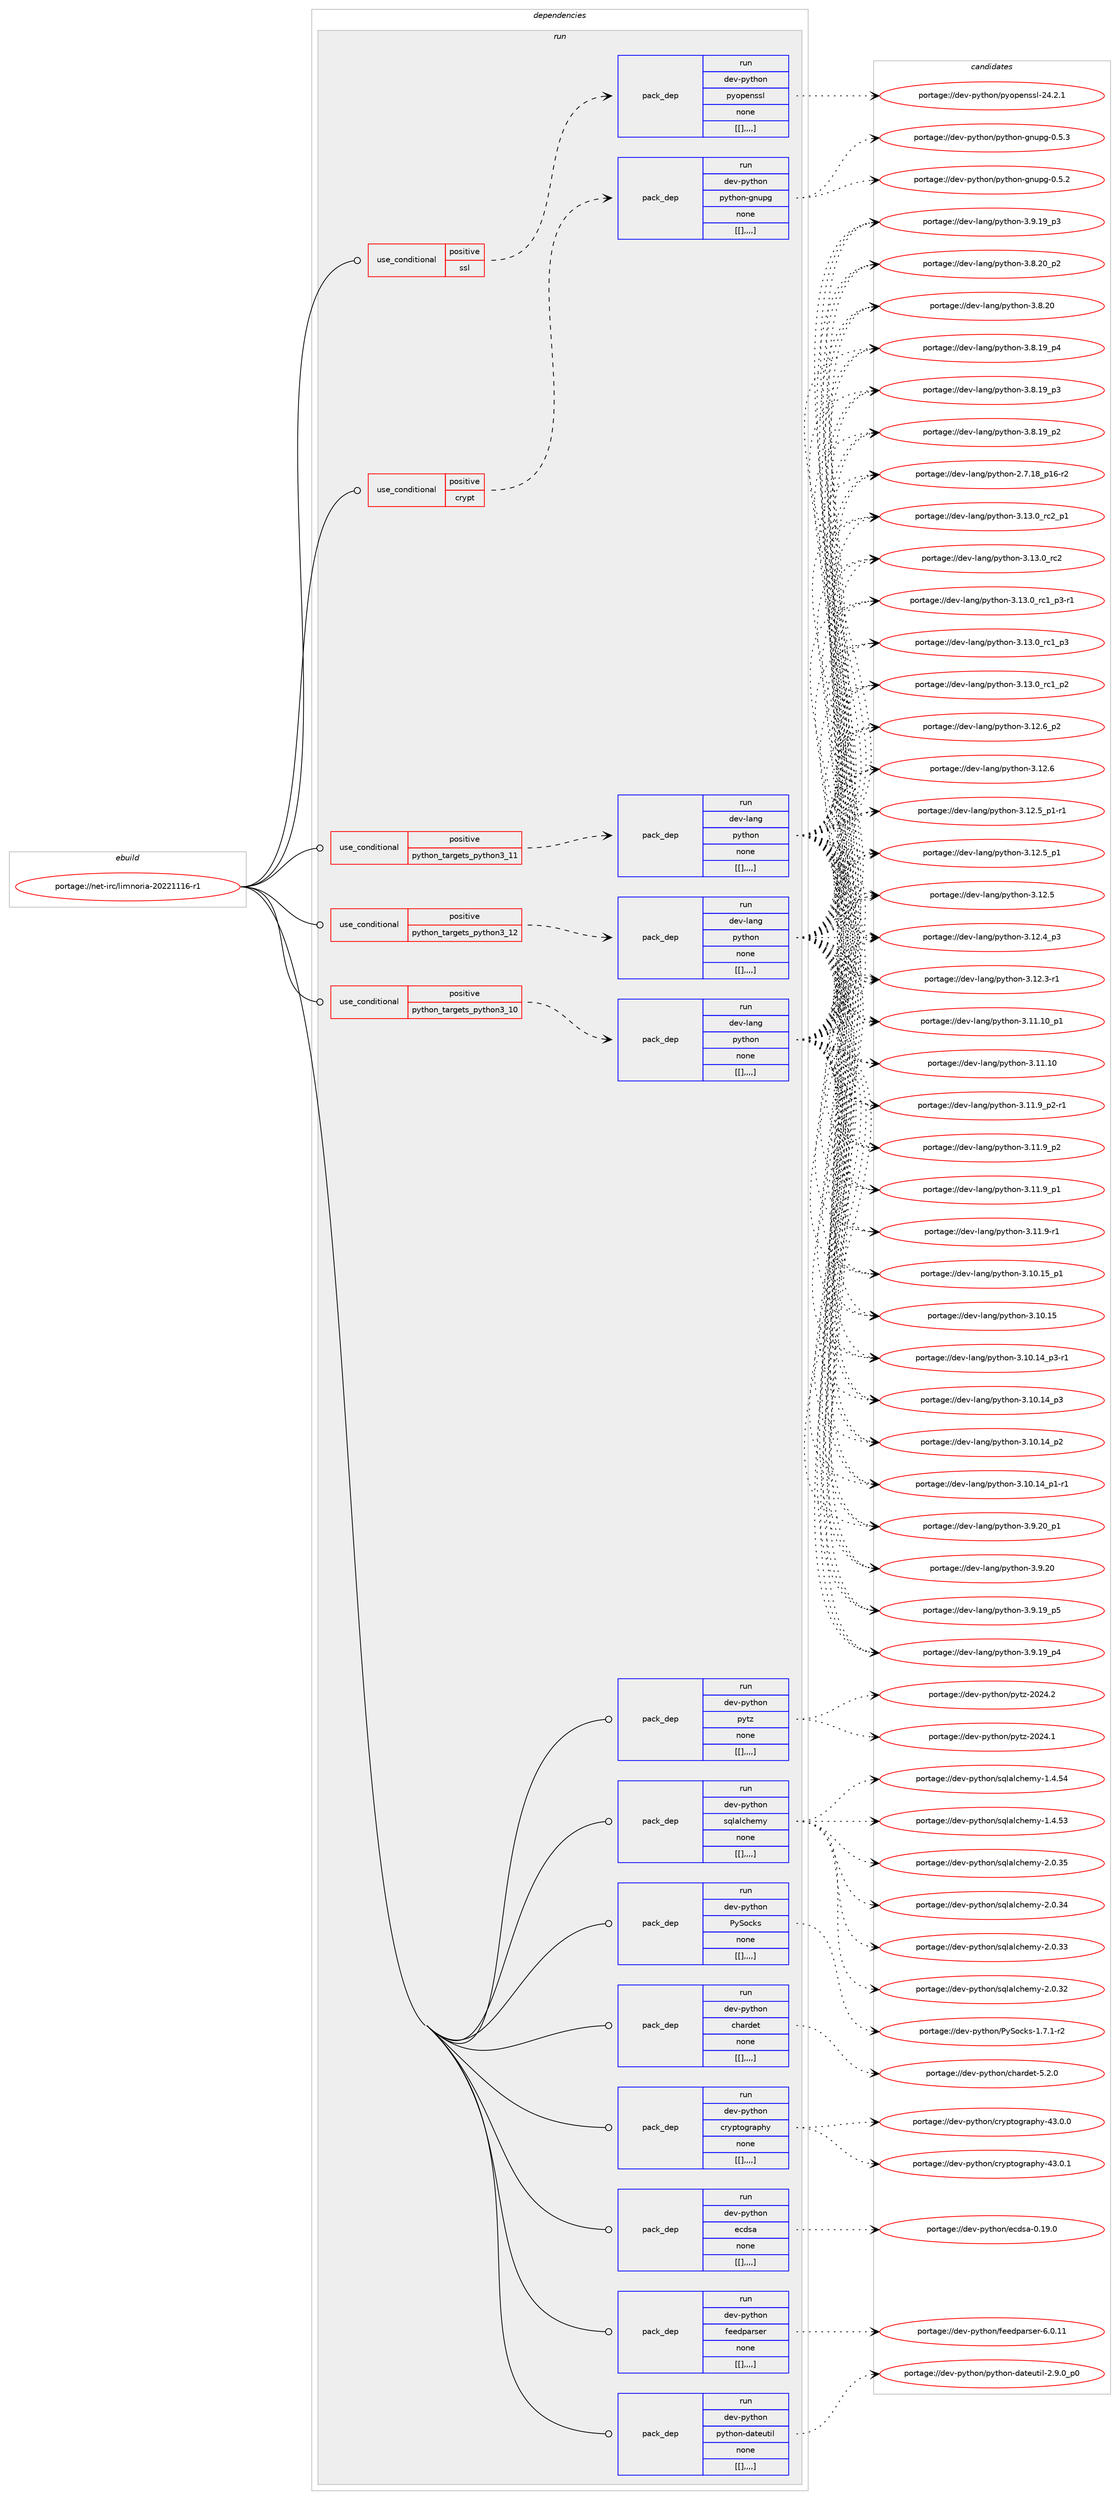 digraph prolog {

# *************
# Graph options
# *************

newrank=true;
concentrate=true;
compound=true;
graph [rankdir=LR,fontname=Helvetica,fontsize=10,ranksep=1.5];#, ranksep=2.5, nodesep=0.2];
edge  [arrowhead=vee];
node  [fontname=Helvetica,fontsize=10];

# **********
# The ebuild
# **********

subgraph cluster_leftcol {
color=gray;
label=<<i>ebuild</i>>;
id [label="portage://net-irc/limnoria-20221116-r1", color=red, width=4, href="../net-irc/limnoria-20221116-r1.svg"];
}

# ****************
# The dependencies
# ****************

subgraph cluster_midcol {
color=gray;
label=<<i>dependencies</i>>;
subgraph cluster_compile {
fillcolor="#eeeeee";
style=filled;
label=<<i>compile</i>>;
}
subgraph cluster_compileandrun {
fillcolor="#eeeeee";
style=filled;
label=<<i>compile and run</i>>;
}
subgraph cluster_run {
fillcolor="#eeeeee";
style=filled;
label=<<i>run</i>>;
subgraph cond96825 {
dependency367855 [label=<<TABLE BORDER="0" CELLBORDER="1" CELLSPACING="0" CELLPADDING="4"><TR><TD ROWSPAN="3" CELLPADDING="10">use_conditional</TD></TR><TR><TD>positive</TD></TR><TR><TD>crypt</TD></TR></TABLE>>, shape=none, color=red];
subgraph pack268358 {
dependency367856 [label=<<TABLE BORDER="0" CELLBORDER="1" CELLSPACING="0" CELLPADDING="4" WIDTH="220"><TR><TD ROWSPAN="6" CELLPADDING="30">pack_dep</TD></TR><TR><TD WIDTH="110">run</TD></TR><TR><TD>dev-python</TD></TR><TR><TD>python-gnupg</TD></TR><TR><TD>none</TD></TR><TR><TD>[[],,,,]</TD></TR></TABLE>>, shape=none, color=blue];
}
dependency367855:e -> dependency367856:w [weight=20,style="dashed",arrowhead="vee"];
}
id:e -> dependency367855:w [weight=20,style="solid",arrowhead="odot"];
subgraph cond96826 {
dependency367857 [label=<<TABLE BORDER="0" CELLBORDER="1" CELLSPACING="0" CELLPADDING="4"><TR><TD ROWSPAN="3" CELLPADDING="10">use_conditional</TD></TR><TR><TD>positive</TD></TR><TR><TD>python_targets_python3_10</TD></TR></TABLE>>, shape=none, color=red];
subgraph pack268359 {
dependency367858 [label=<<TABLE BORDER="0" CELLBORDER="1" CELLSPACING="0" CELLPADDING="4" WIDTH="220"><TR><TD ROWSPAN="6" CELLPADDING="30">pack_dep</TD></TR><TR><TD WIDTH="110">run</TD></TR><TR><TD>dev-lang</TD></TR><TR><TD>python</TD></TR><TR><TD>none</TD></TR><TR><TD>[[],,,,]</TD></TR></TABLE>>, shape=none, color=blue];
}
dependency367857:e -> dependency367858:w [weight=20,style="dashed",arrowhead="vee"];
}
id:e -> dependency367857:w [weight=20,style="solid",arrowhead="odot"];
subgraph cond96827 {
dependency367859 [label=<<TABLE BORDER="0" CELLBORDER="1" CELLSPACING="0" CELLPADDING="4"><TR><TD ROWSPAN="3" CELLPADDING="10">use_conditional</TD></TR><TR><TD>positive</TD></TR><TR><TD>python_targets_python3_11</TD></TR></TABLE>>, shape=none, color=red];
subgraph pack268360 {
dependency367860 [label=<<TABLE BORDER="0" CELLBORDER="1" CELLSPACING="0" CELLPADDING="4" WIDTH="220"><TR><TD ROWSPAN="6" CELLPADDING="30">pack_dep</TD></TR><TR><TD WIDTH="110">run</TD></TR><TR><TD>dev-lang</TD></TR><TR><TD>python</TD></TR><TR><TD>none</TD></TR><TR><TD>[[],,,,]</TD></TR></TABLE>>, shape=none, color=blue];
}
dependency367859:e -> dependency367860:w [weight=20,style="dashed",arrowhead="vee"];
}
id:e -> dependency367859:w [weight=20,style="solid",arrowhead="odot"];
subgraph cond96828 {
dependency367861 [label=<<TABLE BORDER="0" CELLBORDER="1" CELLSPACING="0" CELLPADDING="4"><TR><TD ROWSPAN="3" CELLPADDING="10">use_conditional</TD></TR><TR><TD>positive</TD></TR><TR><TD>python_targets_python3_12</TD></TR></TABLE>>, shape=none, color=red];
subgraph pack268361 {
dependency367862 [label=<<TABLE BORDER="0" CELLBORDER="1" CELLSPACING="0" CELLPADDING="4" WIDTH="220"><TR><TD ROWSPAN="6" CELLPADDING="30">pack_dep</TD></TR><TR><TD WIDTH="110">run</TD></TR><TR><TD>dev-lang</TD></TR><TR><TD>python</TD></TR><TR><TD>none</TD></TR><TR><TD>[[],,,,]</TD></TR></TABLE>>, shape=none, color=blue];
}
dependency367861:e -> dependency367862:w [weight=20,style="dashed",arrowhead="vee"];
}
id:e -> dependency367861:w [weight=20,style="solid",arrowhead="odot"];
subgraph cond96829 {
dependency367863 [label=<<TABLE BORDER="0" CELLBORDER="1" CELLSPACING="0" CELLPADDING="4"><TR><TD ROWSPAN="3" CELLPADDING="10">use_conditional</TD></TR><TR><TD>positive</TD></TR><TR><TD>ssl</TD></TR></TABLE>>, shape=none, color=red];
subgraph pack268362 {
dependency367864 [label=<<TABLE BORDER="0" CELLBORDER="1" CELLSPACING="0" CELLPADDING="4" WIDTH="220"><TR><TD ROWSPAN="6" CELLPADDING="30">pack_dep</TD></TR><TR><TD WIDTH="110">run</TD></TR><TR><TD>dev-python</TD></TR><TR><TD>pyopenssl</TD></TR><TR><TD>none</TD></TR><TR><TD>[[],,,,]</TD></TR></TABLE>>, shape=none, color=blue];
}
dependency367863:e -> dependency367864:w [weight=20,style="dashed",arrowhead="vee"];
}
id:e -> dependency367863:w [weight=20,style="solid",arrowhead="odot"];
subgraph pack268363 {
dependency367865 [label=<<TABLE BORDER="0" CELLBORDER="1" CELLSPACING="0" CELLPADDING="4" WIDTH="220"><TR><TD ROWSPAN="6" CELLPADDING="30">pack_dep</TD></TR><TR><TD WIDTH="110">run</TD></TR><TR><TD>dev-python</TD></TR><TR><TD>PySocks</TD></TR><TR><TD>none</TD></TR><TR><TD>[[],,,,]</TD></TR></TABLE>>, shape=none, color=blue];
}
id:e -> dependency367865:w [weight=20,style="solid",arrowhead="odot"];
subgraph pack268364 {
dependency367866 [label=<<TABLE BORDER="0" CELLBORDER="1" CELLSPACING="0" CELLPADDING="4" WIDTH="220"><TR><TD ROWSPAN="6" CELLPADDING="30">pack_dep</TD></TR><TR><TD WIDTH="110">run</TD></TR><TR><TD>dev-python</TD></TR><TR><TD>chardet</TD></TR><TR><TD>none</TD></TR><TR><TD>[[],,,,]</TD></TR></TABLE>>, shape=none, color=blue];
}
id:e -> dependency367866:w [weight=20,style="solid",arrowhead="odot"];
subgraph pack268365 {
dependency367867 [label=<<TABLE BORDER="0" CELLBORDER="1" CELLSPACING="0" CELLPADDING="4" WIDTH="220"><TR><TD ROWSPAN="6" CELLPADDING="30">pack_dep</TD></TR><TR><TD WIDTH="110">run</TD></TR><TR><TD>dev-python</TD></TR><TR><TD>cryptography</TD></TR><TR><TD>none</TD></TR><TR><TD>[[],,,,]</TD></TR></TABLE>>, shape=none, color=blue];
}
id:e -> dependency367867:w [weight=20,style="solid",arrowhead="odot"];
subgraph pack268366 {
dependency367868 [label=<<TABLE BORDER="0" CELLBORDER="1" CELLSPACING="0" CELLPADDING="4" WIDTH="220"><TR><TD ROWSPAN="6" CELLPADDING="30">pack_dep</TD></TR><TR><TD WIDTH="110">run</TD></TR><TR><TD>dev-python</TD></TR><TR><TD>ecdsa</TD></TR><TR><TD>none</TD></TR><TR><TD>[[],,,,]</TD></TR></TABLE>>, shape=none, color=blue];
}
id:e -> dependency367868:w [weight=20,style="solid",arrowhead="odot"];
subgraph pack268367 {
dependency367869 [label=<<TABLE BORDER="0" CELLBORDER="1" CELLSPACING="0" CELLPADDING="4" WIDTH="220"><TR><TD ROWSPAN="6" CELLPADDING="30">pack_dep</TD></TR><TR><TD WIDTH="110">run</TD></TR><TR><TD>dev-python</TD></TR><TR><TD>feedparser</TD></TR><TR><TD>none</TD></TR><TR><TD>[[],,,,]</TD></TR></TABLE>>, shape=none, color=blue];
}
id:e -> dependency367869:w [weight=20,style="solid",arrowhead="odot"];
subgraph pack268368 {
dependency367870 [label=<<TABLE BORDER="0" CELLBORDER="1" CELLSPACING="0" CELLPADDING="4" WIDTH="220"><TR><TD ROWSPAN="6" CELLPADDING="30">pack_dep</TD></TR><TR><TD WIDTH="110">run</TD></TR><TR><TD>dev-python</TD></TR><TR><TD>python-dateutil</TD></TR><TR><TD>none</TD></TR><TR><TD>[[],,,,]</TD></TR></TABLE>>, shape=none, color=blue];
}
id:e -> dependency367870:w [weight=20,style="solid",arrowhead="odot"];
subgraph pack268369 {
dependency367871 [label=<<TABLE BORDER="0" CELLBORDER="1" CELLSPACING="0" CELLPADDING="4" WIDTH="220"><TR><TD ROWSPAN="6" CELLPADDING="30">pack_dep</TD></TR><TR><TD WIDTH="110">run</TD></TR><TR><TD>dev-python</TD></TR><TR><TD>pytz</TD></TR><TR><TD>none</TD></TR><TR><TD>[[],,,,]</TD></TR></TABLE>>, shape=none, color=blue];
}
id:e -> dependency367871:w [weight=20,style="solid",arrowhead="odot"];
subgraph pack268370 {
dependency367872 [label=<<TABLE BORDER="0" CELLBORDER="1" CELLSPACING="0" CELLPADDING="4" WIDTH="220"><TR><TD ROWSPAN="6" CELLPADDING="30">pack_dep</TD></TR><TR><TD WIDTH="110">run</TD></TR><TR><TD>dev-python</TD></TR><TR><TD>sqlalchemy</TD></TR><TR><TD>none</TD></TR><TR><TD>[[],,,,]</TD></TR></TABLE>>, shape=none, color=blue];
}
id:e -> dependency367872:w [weight=20,style="solid",arrowhead="odot"];
}
}

# **************
# The candidates
# **************

subgraph cluster_choices {
rank=same;
color=gray;
label=<<i>candidates</i>>;

subgraph choice268358 {
color=black;
nodesep=1;
choice100101118451121211161041111104711212111610411111045103110117112103454846534651 [label="portage://dev-python/python-gnupg-0.5.3", color=red, width=4,href="../dev-python/python-gnupg-0.5.3.svg"];
choice100101118451121211161041111104711212111610411111045103110117112103454846534650 [label="portage://dev-python/python-gnupg-0.5.2", color=red, width=4,href="../dev-python/python-gnupg-0.5.2.svg"];
dependency367856:e -> choice100101118451121211161041111104711212111610411111045103110117112103454846534651:w [style=dotted,weight="100"];
dependency367856:e -> choice100101118451121211161041111104711212111610411111045103110117112103454846534650:w [style=dotted,weight="100"];
}
subgraph choice268359 {
color=black;
nodesep=1;
choice100101118451089711010347112121116104111110455146495146489511499509511249 [label="portage://dev-lang/python-3.13.0_rc2_p1", color=red, width=4,href="../dev-lang/python-3.13.0_rc2_p1.svg"];
choice10010111845108971101034711212111610411111045514649514648951149950 [label="portage://dev-lang/python-3.13.0_rc2", color=red, width=4,href="../dev-lang/python-3.13.0_rc2.svg"];
choice1001011184510897110103471121211161041111104551464951464895114994995112514511449 [label="portage://dev-lang/python-3.13.0_rc1_p3-r1", color=red, width=4,href="../dev-lang/python-3.13.0_rc1_p3-r1.svg"];
choice100101118451089711010347112121116104111110455146495146489511499499511251 [label="portage://dev-lang/python-3.13.0_rc1_p3", color=red, width=4,href="../dev-lang/python-3.13.0_rc1_p3.svg"];
choice100101118451089711010347112121116104111110455146495146489511499499511250 [label="portage://dev-lang/python-3.13.0_rc1_p2", color=red, width=4,href="../dev-lang/python-3.13.0_rc1_p2.svg"];
choice100101118451089711010347112121116104111110455146495046549511250 [label="portage://dev-lang/python-3.12.6_p2", color=red, width=4,href="../dev-lang/python-3.12.6_p2.svg"];
choice10010111845108971101034711212111610411111045514649504654 [label="portage://dev-lang/python-3.12.6", color=red, width=4,href="../dev-lang/python-3.12.6.svg"];
choice1001011184510897110103471121211161041111104551464950465395112494511449 [label="portage://dev-lang/python-3.12.5_p1-r1", color=red, width=4,href="../dev-lang/python-3.12.5_p1-r1.svg"];
choice100101118451089711010347112121116104111110455146495046539511249 [label="portage://dev-lang/python-3.12.5_p1", color=red, width=4,href="../dev-lang/python-3.12.5_p1.svg"];
choice10010111845108971101034711212111610411111045514649504653 [label="portage://dev-lang/python-3.12.5", color=red, width=4,href="../dev-lang/python-3.12.5.svg"];
choice100101118451089711010347112121116104111110455146495046529511251 [label="portage://dev-lang/python-3.12.4_p3", color=red, width=4,href="../dev-lang/python-3.12.4_p3.svg"];
choice100101118451089711010347112121116104111110455146495046514511449 [label="portage://dev-lang/python-3.12.3-r1", color=red, width=4,href="../dev-lang/python-3.12.3-r1.svg"];
choice10010111845108971101034711212111610411111045514649494649489511249 [label="portage://dev-lang/python-3.11.10_p1", color=red, width=4,href="../dev-lang/python-3.11.10_p1.svg"];
choice1001011184510897110103471121211161041111104551464949464948 [label="portage://dev-lang/python-3.11.10", color=red, width=4,href="../dev-lang/python-3.11.10.svg"];
choice1001011184510897110103471121211161041111104551464949465795112504511449 [label="portage://dev-lang/python-3.11.9_p2-r1", color=red, width=4,href="../dev-lang/python-3.11.9_p2-r1.svg"];
choice100101118451089711010347112121116104111110455146494946579511250 [label="portage://dev-lang/python-3.11.9_p2", color=red, width=4,href="../dev-lang/python-3.11.9_p2.svg"];
choice100101118451089711010347112121116104111110455146494946579511249 [label="portage://dev-lang/python-3.11.9_p1", color=red, width=4,href="../dev-lang/python-3.11.9_p1.svg"];
choice100101118451089711010347112121116104111110455146494946574511449 [label="portage://dev-lang/python-3.11.9-r1", color=red, width=4,href="../dev-lang/python-3.11.9-r1.svg"];
choice10010111845108971101034711212111610411111045514649484649539511249 [label="portage://dev-lang/python-3.10.15_p1", color=red, width=4,href="../dev-lang/python-3.10.15_p1.svg"];
choice1001011184510897110103471121211161041111104551464948464953 [label="portage://dev-lang/python-3.10.15", color=red, width=4,href="../dev-lang/python-3.10.15.svg"];
choice100101118451089711010347112121116104111110455146494846495295112514511449 [label="portage://dev-lang/python-3.10.14_p3-r1", color=red, width=4,href="../dev-lang/python-3.10.14_p3-r1.svg"];
choice10010111845108971101034711212111610411111045514649484649529511251 [label="portage://dev-lang/python-3.10.14_p3", color=red, width=4,href="../dev-lang/python-3.10.14_p3.svg"];
choice10010111845108971101034711212111610411111045514649484649529511250 [label="portage://dev-lang/python-3.10.14_p2", color=red, width=4,href="../dev-lang/python-3.10.14_p2.svg"];
choice100101118451089711010347112121116104111110455146494846495295112494511449 [label="portage://dev-lang/python-3.10.14_p1-r1", color=red, width=4,href="../dev-lang/python-3.10.14_p1-r1.svg"];
choice100101118451089711010347112121116104111110455146574650489511249 [label="portage://dev-lang/python-3.9.20_p1", color=red, width=4,href="../dev-lang/python-3.9.20_p1.svg"];
choice10010111845108971101034711212111610411111045514657465048 [label="portage://dev-lang/python-3.9.20", color=red, width=4,href="../dev-lang/python-3.9.20.svg"];
choice100101118451089711010347112121116104111110455146574649579511253 [label="portage://dev-lang/python-3.9.19_p5", color=red, width=4,href="../dev-lang/python-3.9.19_p5.svg"];
choice100101118451089711010347112121116104111110455146574649579511252 [label="portage://dev-lang/python-3.9.19_p4", color=red, width=4,href="../dev-lang/python-3.9.19_p4.svg"];
choice100101118451089711010347112121116104111110455146574649579511251 [label="portage://dev-lang/python-3.9.19_p3", color=red, width=4,href="../dev-lang/python-3.9.19_p3.svg"];
choice100101118451089711010347112121116104111110455146564650489511250 [label="portage://dev-lang/python-3.8.20_p2", color=red, width=4,href="../dev-lang/python-3.8.20_p2.svg"];
choice10010111845108971101034711212111610411111045514656465048 [label="portage://dev-lang/python-3.8.20", color=red, width=4,href="../dev-lang/python-3.8.20.svg"];
choice100101118451089711010347112121116104111110455146564649579511252 [label="portage://dev-lang/python-3.8.19_p4", color=red, width=4,href="../dev-lang/python-3.8.19_p4.svg"];
choice100101118451089711010347112121116104111110455146564649579511251 [label="portage://dev-lang/python-3.8.19_p3", color=red, width=4,href="../dev-lang/python-3.8.19_p3.svg"];
choice100101118451089711010347112121116104111110455146564649579511250 [label="portage://dev-lang/python-3.8.19_p2", color=red, width=4,href="../dev-lang/python-3.8.19_p2.svg"];
choice100101118451089711010347112121116104111110455046554649569511249544511450 [label="portage://dev-lang/python-2.7.18_p16-r2", color=red, width=4,href="../dev-lang/python-2.7.18_p16-r2.svg"];
dependency367858:e -> choice100101118451089711010347112121116104111110455146495146489511499509511249:w [style=dotted,weight="100"];
dependency367858:e -> choice10010111845108971101034711212111610411111045514649514648951149950:w [style=dotted,weight="100"];
dependency367858:e -> choice1001011184510897110103471121211161041111104551464951464895114994995112514511449:w [style=dotted,weight="100"];
dependency367858:e -> choice100101118451089711010347112121116104111110455146495146489511499499511251:w [style=dotted,weight="100"];
dependency367858:e -> choice100101118451089711010347112121116104111110455146495146489511499499511250:w [style=dotted,weight="100"];
dependency367858:e -> choice100101118451089711010347112121116104111110455146495046549511250:w [style=dotted,weight="100"];
dependency367858:e -> choice10010111845108971101034711212111610411111045514649504654:w [style=dotted,weight="100"];
dependency367858:e -> choice1001011184510897110103471121211161041111104551464950465395112494511449:w [style=dotted,weight="100"];
dependency367858:e -> choice100101118451089711010347112121116104111110455146495046539511249:w [style=dotted,weight="100"];
dependency367858:e -> choice10010111845108971101034711212111610411111045514649504653:w [style=dotted,weight="100"];
dependency367858:e -> choice100101118451089711010347112121116104111110455146495046529511251:w [style=dotted,weight="100"];
dependency367858:e -> choice100101118451089711010347112121116104111110455146495046514511449:w [style=dotted,weight="100"];
dependency367858:e -> choice10010111845108971101034711212111610411111045514649494649489511249:w [style=dotted,weight="100"];
dependency367858:e -> choice1001011184510897110103471121211161041111104551464949464948:w [style=dotted,weight="100"];
dependency367858:e -> choice1001011184510897110103471121211161041111104551464949465795112504511449:w [style=dotted,weight="100"];
dependency367858:e -> choice100101118451089711010347112121116104111110455146494946579511250:w [style=dotted,weight="100"];
dependency367858:e -> choice100101118451089711010347112121116104111110455146494946579511249:w [style=dotted,weight="100"];
dependency367858:e -> choice100101118451089711010347112121116104111110455146494946574511449:w [style=dotted,weight="100"];
dependency367858:e -> choice10010111845108971101034711212111610411111045514649484649539511249:w [style=dotted,weight="100"];
dependency367858:e -> choice1001011184510897110103471121211161041111104551464948464953:w [style=dotted,weight="100"];
dependency367858:e -> choice100101118451089711010347112121116104111110455146494846495295112514511449:w [style=dotted,weight="100"];
dependency367858:e -> choice10010111845108971101034711212111610411111045514649484649529511251:w [style=dotted,weight="100"];
dependency367858:e -> choice10010111845108971101034711212111610411111045514649484649529511250:w [style=dotted,weight="100"];
dependency367858:e -> choice100101118451089711010347112121116104111110455146494846495295112494511449:w [style=dotted,weight="100"];
dependency367858:e -> choice100101118451089711010347112121116104111110455146574650489511249:w [style=dotted,weight="100"];
dependency367858:e -> choice10010111845108971101034711212111610411111045514657465048:w [style=dotted,weight="100"];
dependency367858:e -> choice100101118451089711010347112121116104111110455146574649579511253:w [style=dotted,weight="100"];
dependency367858:e -> choice100101118451089711010347112121116104111110455146574649579511252:w [style=dotted,weight="100"];
dependency367858:e -> choice100101118451089711010347112121116104111110455146574649579511251:w [style=dotted,weight="100"];
dependency367858:e -> choice100101118451089711010347112121116104111110455146564650489511250:w [style=dotted,weight="100"];
dependency367858:e -> choice10010111845108971101034711212111610411111045514656465048:w [style=dotted,weight="100"];
dependency367858:e -> choice100101118451089711010347112121116104111110455146564649579511252:w [style=dotted,weight="100"];
dependency367858:e -> choice100101118451089711010347112121116104111110455146564649579511251:w [style=dotted,weight="100"];
dependency367858:e -> choice100101118451089711010347112121116104111110455146564649579511250:w [style=dotted,weight="100"];
dependency367858:e -> choice100101118451089711010347112121116104111110455046554649569511249544511450:w [style=dotted,weight="100"];
}
subgraph choice268360 {
color=black;
nodesep=1;
choice100101118451089711010347112121116104111110455146495146489511499509511249 [label="portage://dev-lang/python-3.13.0_rc2_p1", color=red, width=4,href="../dev-lang/python-3.13.0_rc2_p1.svg"];
choice10010111845108971101034711212111610411111045514649514648951149950 [label="portage://dev-lang/python-3.13.0_rc2", color=red, width=4,href="../dev-lang/python-3.13.0_rc2.svg"];
choice1001011184510897110103471121211161041111104551464951464895114994995112514511449 [label="portage://dev-lang/python-3.13.0_rc1_p3-r1", color=red, width=4,href="../dev-lang/python-3.13.0_rc1_p3-r1.svg"];
choice100101118451089711010347112121116104111110455146495146489511499499511251 [label="portage://dev-lang/python-3.13.0_rc1_p3", color=red, width=4,href="../dev-lang/python-3.13.0_rc1_p3.svg"];
choice100101118451089711010347112121116104111110455146495146489511499499511250 [label="portage://dev-lang/python-3.13.0_rc1_p2", color=red, width=4,href="../dev-lang/python-3.13.0_rc1_p2.svg"];
choice100101118451089711010347112121116104111110455146495046549511250 [label="portage://dev-lang/python-3.12.6_p2", color=red, width=4,href="../dev-lang/python-3.12.6_p2.svg"];
choice10010111845108971101034711212111610411111045514649504654 [label="portage://dev-lang/python-3.12.6", color=red, width=4,href="../dev-lang/python-3.12.6.svg"];
choice1001011184510897110103471121211161041111104551464950465395112494511449 [label="portage://dev-lang/python-3.12.5_p1-r1", color=red, width=4,href="../dev-lang/python-3.12.5_p1-r1.svg"];
choice100101118451089711010347112121116104111110455146495046539511249 [label="portage://dev-lang/python-3.12.5_p1", color=red, width=4,href="../dev-lang/python-3.12.5_p1.svg"];
choice10010111845108971101034711212111610411111045514649504653 [label="portage://dev-lang/python-3.12.5", color=red, width=4,href="../dev-lang/python-3.12.5.svg"];
choice100101118451089711010347112121116104111110455146495046529511251 [label="portage://dev-lang/python-3.12.4_p3", color=red, width=4,href="../dev-lang/python-3.12.4_p3.svg"];
choice100101118451089711010347112121116104111110455146495046514511449 [label="portage://dev-lang/python-3.12.3-r1", color=red, width=4,href="../dev-lang/python-3.12.3-r1.svg"];
choice10010111845108971101034711212111610411111045514649494649489511249 [label="portage://dev-lang/python-3.11.10_p1", color=red, width=4,href="../dev-lang/python-3.11.10_p1.svg"];
choice1001011184510897110103471121211161041111104551464949464948 [label="portage://dev-lang/python-3.11.10", color=red, width=4,href="../dev-lang/python-3.11.10.svg"];
choice1001011184510897110103471121211161041111104551464949465795112504511449 [label="portage://dev-lang/python-3.11.9_p2-r1", color=red, width=4,href="../dev-lang/python-3.11.9_p2-r1.svg"];
choice100101118451089711010347112121116104111110455146494946579511250 [label="portage://dev-lang/python-3.11.9_p2", color=red, width=4,href="../dev-lang/python-3.11.9_p2.svg"];
choice100101118451089711010347112121116104111110455146494946579511249 [label="portage://dev-lang/python-3.11.9_p1", color=red, width=4,href="../dev-lang/python-3.11.9_p1.svg"];
choice100101118451089711010347112121116104111110455146494946574511449 [label="portage://dev-lang/python-3.11.9-r1", color=red, width=4,href="../dev-lang/python-3.11.9-r1.svg"];
choice10010111845108971101034711212111610411111045514649484649539511249 [label="portage://dev-lang/python-3.10.15_p1", color=red, width=4,href="../dev-lang/python-3.10.15_p1.svg"];
choice1001011184510897110103471121211161041111104551464948464953 [label="portage://dev-lang/python-3.10.15", color=red, width=4,href="../dev-lang/python-3.10.15.svg"];
choice100101118451089711010347112121116104111110455146494846495295112514511449 [label="portage://dev-lang/python-3.10.14_p3-r1", color=red, width=4,href="../dev-lang/python-3.10.14_p3-r1.svg"];
choice10010111845108971101034711212111610411111045514649484649529511251 [label="portage://dev-lang/python-3.10.14_p3", color=red, width=4,href="../dev-lang/python-3.10.14_p3.svg"];
choice10010111845108971101034711212111610411111045514649484649529511250 [label="portage://dev-lang/python-3.10.14_p2", color=red, width=4,href="../dev-lang/python-3.10.14_p2.svg"];
choice100101118451089711010347112121116104111110455146494846495295112494511449 [label="portage://dev-lang/python-3.10.14_p1-r1", color=red, width=4,href="../dev-lang/python-3.10.14_p1-r1.svg"];
choice100101118451089711010347112121116104111110455146574650489511249 [label="portage://dev-lang/python-3.9.20_p1", color=red, width=4,href="../dev-lang/python-3.9.20_p1.svg"];
choice10010111845108971101034711212111610411111045514657465048 [label="portage://dev-lang/python-3.9.20", color=red, width=4,href="../dev-lang/python-3.9.20.svg"];
choice100101118451089711010347112121116104111110455146574649579511253 [label="portage://dev-lang/python-3.9.19_p5", color=red, width=4,href="../dev-lang/python-3.9.19_p5.svg"];
choice100101118451089711010347112121116104111110455146574649579511252 [label="portage://dev-lang/python-3.9.19_p4", color=red, width=4,href="../dev-lang/python-3.9.19_p4.svg"];
choice100101118451089711010347112121116104111110455146574649579511251 [label="portage://dev-lang/python-3.9.19_p3", color=red, width=4,href="../dev-lang/python-3.9.19_p3.svg"];
choice100101118451089711010347112121116104111110455146564650489511250 [label="portage://dev-lang/python-3.8.20_p2", color=red, width=4,href="../dev-lang/python-3.8.20_p2.svg"];
choice10010111845108971101034711212111610411111045514656465048 [label="portage://dev-lang/python-3.8.20", color=red, width=4,href="../dev-lang/python-3.8.20.svg"];
choice100101118451089711010347112121116104111110455146564649579511252 [label="portage://dev-lang/python-3.8.19_p4", color=red, width=4,href="../dev-lang/python-3.8.19_p4.svg"];
choice100101118451089711010347112121116104111110455146564649579511251 [label="portage://dev-lang/python-3.8.19_p3", color=red, width=4,href="../dev-lang/python-3.8.19_p3.svg"];
choice100101118451089711010347112121116104111110455146564649579511250 [label="portage://dev-lang/python-3.8.19_p2", color=red, width=4,href="../dev-lang/python-3.8.19_p2.svg"];
choice100101118451089711010347112121116104111110455046554649569511249544511450 [label="portage://dev-lang/python-2.7.18_p16-r2", color=red, width=4,href="../dev-lang/python-2.7.18_p16-r2.svg"];
dependency367860:e -> choice100101118451089711010347112121116104111110455146495146489511499509511249:w [style=dotted,weight="100"];
dependency367860:e -> choice10010111845108971101034711212111610411111045514649514648951149950:w [style=dotted,weight="100"];
dependency367860:e -> choice1001011184510897110103471121211161041111104551464951464895114994995112514511449:w [style=dotted,weight="100"];
dependency367860:e -> choice100101118451089711010347112121116104111110455146495146489511499499511251:w [style=dotted,weight="100"];
dependency367860:e -> choice100101118451089711010347112121116104111110455146495146489511499499511250:w [style=dotted,weight="100"];
dependency367860:e -> choice100101118451089711010347112121116104111110455146495046549511250:w [style=dotted,weight="100"];
dependency367860:e -> choice10010111845108971101034711212111610411111045514649504654:w [style=dotted,weight="100"];
dependency367860:e -> choice1001011184510897110103471121211161041111104551464950465395112494511449:w [style=dotted,weight="100"];
dependency367860:e -> choice100101118451089711010347112121116104111110455146495046539511249:w [style=dotted,weight="100"];
dependency367860:e -> choice10010111845108971101034711212111610411111045514649504653:w [style=dotted,weight="100"];
dependency367860:e -> choice100101118451089711010347112121116104111110455146495046529511251:w [style=dotted,weight="100"];
dependency367860:e -> choice100101118451089711010347112121116104111110455146495046514511449:w [style=dotted,weight="100"];
dependency367860:e -> choice10010111845108971101034711212111610411111045514649494649489511249:w [style=dotted,weight="100"];
dependency367860:e -> choice1001011184510897110103471121211161041111104551464949464948:w [style=dotted,weight="100"];
dependency367860:e -> choice1001011184510897110103471121211161041111104551464949465795112504511449:w [style=dotted,weight="100"];
dependency367860:e -> choice100101118451089711010347112121116104111110455146494946579511250:w [style=dotted,weight="100"];
dependency367860:e -> choice100101118451089711010347112121116104111110455146494946579511249:w [style=dotted,weight="100"];
dependency367860:e -> choice100101118451089711010347112121116104111110455146494946574511449:w [style=dotted,weight="100"];
dependency367860:e -> choice10010111845108971101034711212111610411111045514649484649539511249:w [style=dotted,weight="100"];
dependency367860:e -> choice1001011184510897110103471121211161041111104551464948464953:w [style=dotted,weight="100"];
dependency367860:e -> choice100101118451089711010347112121116104111110455146494846495295112514511449:w [style=dotted,weight="100"];
dependency367860:e -> choice10010111845108971101034711212111610411111045514649484649529511251:w [style=dotted,weight="100"];
dependency367860:e -> choice10010111845108971101034711212111610411111045514649484649529511250:w [style=dotted,weight="100"];
dependency367860:e -> choice100101118451089711010347112121116104111110455146494846495295112494511449:w [style=dotted,weight="100"];
dependency367860:e -> choice100101118451089711010347112121116104111110455146574650489511249:w [style=dotted,weight="100"];
dependency367860:e -> choice10010111845108971101034711212111610411111045514657465048:w [style=dotted,weight="100"];
dependency367860:e -> choice100101118451089711010347112121116104111110455146574649579511253:w [style=dotted,weight="100"];
dependency367860:e -> choice100101118451089711010347112121116104111110455146574649579511252:w [style=dotted,weight="100"];
dependency367860:e -> choice100101118451089711010347112121116104111110455146574649579511251:w [style=dotted,weight="100"];
dependency367860:e -> choice100101118451089711010347112121116104111110455146564650489511250:w [style=dotted,weight="100"];
dependency367860:e -> choice10010111845108971101034711212111610411111045514656465048:w [style=dotted,weight="100"];
dependency367860:e -> choice100101118451089711010347112121116104111110455146564649579511252:w [style=dotted,weight="100"];
dependency367860:e -> choice100101118451089711010347112121116104111110455146564649579511251:w [style=dotted,weight="100"];
dependency367860:e -> choice100101118451089711010347112121116104111110455146564649579511250:w [style=dotted,weight="100"];
dependency367860:e -> choice100101118451089711010347112121116104111110455046554649569511249544511450:w [style=dotted,weight="100"];
}
subgraph choice268361 {
color=black;
nodesep=1;
choice100101118451089711010347112121116104111110455146495146489511499509511249 [label="portage://dev-lang/python-3.13.0_rc2_p1", color=red, width=4,href="../dev-lang/python-3.13.0_rc2_p1.svg"];
choice10010111845108971101034711212111610411111045514649514648951149950 [label="portage://dev-lang/python-3.13.0_rc2", color=red, width=4,href="../dev-lang/python-3.13.0_rc2.svg"];
choice1001011184510897110103471121211161041111104551464951464895114994995112514511449 [label="portage://dev-lang/python-3.13.0_rc1_p3-r1", color=red, width=4,href="../dev-lang/python-3.13.0_rc1_p3-r1.svg"];
choice100101118451089711010347112121116104111110455146495146489511499499511251 [label="portage://dev-lang/python-3.13.0_rc1_p3", color=red, width=4,href="../dev-lang/python-3.13.0_rc1_p3.svg"];
choice100101118451089711010347112121116104111110455146495146489511499499511250 [label="portage://dev-lang/python-3.13.0_rc1_p2", color=red, width=4,href="../dev-lang/python-3.13.0_rc1_p2.svg"];
choice100101118451089711010347112121116104111110455146495046549511250 [label="portage://dev-lang/python-3.12.6_p2", color=red, width=4,href="../dev-lang/python-3.12.6_p2.svg"];
choice10010111845108971101034711212111610411111045514649504654 [label="portage://dev-lang/python-3.12.6", color=red, width=4,href="../dev-lang/python-3.12.6.svg"];
choice1001011184510897110103471121211161041111104551464950465395112494511449 [label="portage://dev-lang/python-3.12.5_p1-r1", color=red, width=4,href="../dev-lang/python-3.12.5_p1-r1.svg"];
choice100101118451089711010347112121116104111110455146495046539511249 [label="portage://dev-lang/python-3.12.5_p1", color=red, width=4,href="../dev-lang/python-3.12.5_p1.svg"];
choice10010111845108971101034711212111610411111045514649504653 [label="portage://dev-lang/python-3.12.5", color=red, width=4,href="../dev-lang/python-3.12.5.svg"];
choice100101118451089711010347112121116104111110455146495046529511251 [label="portage://dev-lang/python-3.12.4_p3", color=red, width=4,href="../dev-lang/python-3.12.4_p3.svg"];
choice100101118451089711010347112121116104111110455146495046514511449 [label="portage://dev-lang/python-3.12.3-r1", color=red, width=4,href="../dev-lang/python-3.12.3-r1.svg"];
choice10010111845108971101034711212111610411111045514649494649489511249 [label="portage://dev-lang/python-3.11.10_p1", color=red, width=4,href="../dev-lang/python-3.11.10_p1.svg"];
choice1001011184510897110103471121211161041111104551464949464948 [label="portage://dev-lang/python-3.11.10", color=red, width=4,href="../dev-lang/python-3.11.10.svg"];
choice1001011184510897110103471121211161041111104551464949465795112504511449 [label="portage://dev-lang/python-3.11.9_p2-r1", color=red, width=4,href="../dev-lang/python-3.11.9_p2-r1.svg"];
choice100101118451089711010347112121116104111110455146494946579511250 [label="portage://dev-lang/python-3.11.9_p2", color=red, width=4,href="../dev-lang/python-3.11.9_p2.svg"];
choice100101118451089711010347112121116104111110455146494946579511249 [label="portage://dev-lang/python-3.11.9_p1", color=red, width=4,href="../dev-lang/python-3.11.9_p1.svg"];
choice100101118451089711010347112121116104111110455146494946574511449 [label="portage://dev-lang/python-3.11.9-r1", color=red, width=4,href="../dev-lang/python-3.11.9-r1.svg"];
choice10010111845108971101034711212111610411111045514649484649539511249 [label="portage://dev-lang/python-3.10.15_p1", color=red, width=4,href="../dev-lang/python-3.10.15_p1.svg"];
choice1001011184510897110103471121211161041111104551464948464953 [label="portage://dev-lang/python-3.10.15", color=red, width=4,href="../dev-lang/python-3.10.15.svg"];
choice100101118451089711010347112121116104111110455146494846495295112514511449 [label="portage://dev-lang/python-3.10.14_p3-r1", color=red, width=4,href="../dev-lang/python-3.10.14_p3-r1.svg"];
choice10010111845108971101034711212111610411111045514649484649529511251 [label="portage://dev-lang/python-3.10.14_p3", color=red, width=4,href="../dev-lang/python-3.10.14_p3.svg"];
choice10010111845108971101034711212111610411111045514649484649529511250 [label="portage://dev-lang/python-3.10.14_p2", color=red, width=4,href="../dev-lang/python-3.10.14_p2.svg"];
choice100101118451089711010347112121116104111110455146494846495295112494511449 [label="portage://dev-lang/python-3.10.14_p1-r1", color=red, width=4,href="../dev-lang/python-3.10.14_p1-r1.svg"];
choice100101118451089711010347112121116104111110455146574650489511249 [label="portage://dev-lang/python-3.9.20_p1", color=red, width=4,href="../dev-lang/python-3.9.20_p1.svg"];
choice10010111845108971101034711212111610411111045514657465048 [label="portage://dev-lang/python-3.9.20", color=red, width=4,href="../dev-lang/python-3.9.20.svg"];
choice100101118451089711010347112121116104111110455146574649579511253 [label="portage://dev-lang/python-3.9.19_p5", color=red, width=4,href="../dev-lang/python-3.9.19_p5.svg"];
choice100101118451089711010347112121116104111110455146574649579511252 [label="portage://dev-lang/python-3.9.19_p4", color=red, width=4,href="../dev-lang/python-3.9.19_p4.svg"];
choice100101118451089711010347112121116104111110455146574649579511251 [label="portage://dev-lang/python-3.9.19_p3", color=red, width=4,href="../dev-lang/python-3.9.19_p3.svg"];
choice100101118451089711010347112121116104111110455146564650489511250 [label="portage://dev-lang/python-3.8.20_p2", color=red, width=4,href="../dev-lang/python-3.8.20_p2.svg"];
choice10010111845108971101034711212111610411111045514656465048 [label="portage://dev-lang/python-3.8.20", color=red, width=4,href="../dev-lang/python-3.8.20.svg"];
choice100101118451089711010347112121116104111110455146564649579511252 [label="portage://dev-lang/python-3.8.19_p4", color=red, width=4,href="../dev-lang/python-3.8.19_p4.svg"];
choice100101118451089711010347112121116104111110455146564649579511251 [label="portage://dev-lang/python-3.8.19_p3", color=red, width=4,href="../dev-lang/python-3.8.19_p3.svg"];
choice100101118451089711010347112121116104111110455146564649579511250 [label="portage://dev-lang/python-3.8.19_p2", color=red, width=4,href="../dev-lang/python-3.8.19_p2.svg"];
choice100101118451089711010347112121116104111110455046554649569511249544511450 [label="portage://dev-lang/python-2.7.18_p16-r2", color=red, width=4,href="../dev-lang/python-2.7.18_p16-r2.svg"];
dependency367862:e -> choice100101118451089711010347112121116104111110455146495146489511499509511249:w [style=dotted,weight="100"];
dependency367862:e -> choice10010111845108971101034711212111610411111045514649514648951149950:w [style=dotted,weight="100"];
dependency367862:e -> choice1001011184510897110103471121211161041111104551464951464895114994995112514511449:w [style=dotted,weight="100"];
dependency367862:e -> choice100101118451089711010347112121116104111110455146495146489511499499511251:w [style=dotted,weight="100"];
dependency367862:e -> choice100101118451089711010347112121116104111110455146495146489511499499511250:w [style=dotted,weight="100"];
dependency367862:e -> choice100101118451089711010347112121116104111110455146495046549511250:w [style=dotted,weight="100"];
dependency367862:e -> choice10010111845108971101034711212111610411111045514649504654:w [style=dotted,weight="100"];
dependency367862:e -> choice1001011184510897110103471121211161041111104551464950465395112494511449:w [style=dotted,weight="100"];
dependency367862:e -> choice100101118451089711010347112121116104111110455146495046539511249:w [style=dotted,weight="100"];
dependency367862:e -> choice10010111845108971101034711212111610411111045514649504653:w [style=dotted,weight="100"];
dependency367862:e -> choice100101118451089711010347112121116104111110455146495046529511251:w [style=dotted,weight="100"];
dependency367862:e -> choice100101118451089711010347112121116104111110455146495046514511449:w [style=dotted,weight="100"];
dependency367862:e -> choice10010111845108971101034711212111610411111045514649494649489511249:w [style=dotted,weight="100"];
dependency367862:e -> choice1001011184510897110103471121211161041111104551464949464948:w [style=dotted,weight="100"];
dependency367862:e -> choice1001011184510897110103471121211161041111104551464949465795112504511449:w [style=dotted,weight="100"];
dependency367862:e -> choice100101118451089711010347112121116104111110455146494946579511250:w [style=dotted,weight="100"];
dependency367862:e -> choice100101118451089711010347112121116104111110455146494946579511249:w [style=dotted,weight="100"];
dependency367862:e -> choice100101118451089711010347112121116104111110455146494946574511449:w [style=dotted,weight="100"];
dependency367862:e -> choice10010111845108971101034711212111610411111045514649484649539511249:w [style=dotted,weight="100"];
dependency367862:e -> choice1001011184510897110103471121211161041111104551464948464953:w [style=dotted,weight="100"];
dependency367862:e -> choice100101118451089711010347112121116104111110455146494846495295112514511449:w [style=dotted,weight="100"];
dependency367862:e -> choice10010111845108971101034711212111610411111045514649484649529511251:w [style=dotted,weight="100"];
dependency367862:e -> choice10010111845108971101034711212111610411111045514649484649529511250:w [style=dotted,weight="100"];
dependency367862:e -> choice100101118451089711010347112121116104111110455146494846495295112494511449:w [style=dotted,weight="100"];
dependency367862:e -> choice100101118451089711010347112121116104111110455146574650489511249:w [style=dotted,weight="100"];
dependency367862:e -> choice10010111845108971101034711212111610411111045514657465048:w [style=dotted,weight="100"];
dependency367862:e -> choice100101118451089711010347112121116104111110455146574649579511253:w [style=dotted,weight="100"];
dependency367862:e -> choice100101118451089711010347112121116104111110455146574649579511252:w [style=dotted,weight="100"];
dependency367862:e -> choice100101118451089711010347112121116104111110455146574649579511251:w [style=dotted,weight="100"];
dependency367862:e -> choice100101118451089711010347112121116104111110455146564650489511250:w [style=dotted,weight="100"];
dependency367862:e -> choice10010111845108971101034711212111610411111045514656465048:w [style=dotted,weight="100"];
dependency367862:e -> choice100101118451089711010347112121116104111110455146564649579511252:w [style=dotted,weight="100"];
dependency367862:e -> choice100101118451089711010347112121116104111110455146564649579511251:w [style=dotted,weight="100"];
dependency367862:e -> choice100101118451089711010347112121116104111110455146564649579511250:w [style=dotted,weight="100"];
dependency367862:e -> choice100101118451089711010347112121116104111110455046554649569511249544511450:w [style=dotted,weight="100"];
}
subgraph choice268362 {
color=black;
nodesep=1;
choice100101118451121211161041111104711212111111210111011511510845505246504649 [label="portage://dev-python/pyopenssl-24.2.1", color=red, width=4,href="../dev-python/pyopenssl-24.2.1.svg"];
dependency367864:e -> choice100101118451121211161041111104711212111111210111011511510845505246504649:w [style=dotted,weight="100"];
}
subgraph choice268363 {
color=black;
nodesep=1;
choice10010111845112121116104111110478012183111991071154549465546494511450 [label="portage://dev-python/PySocks-1.7.1-r2", color=red, width=4,href="../dev-python/PySocks-1.7.1-r2.svg"];
dependency367865:e -> choice10010111845112121116104111110478012183111991071154549465546494511450:w [style=dotted,weight="100"];
}
subgraph choice268364 {
color=black;
nodesep=1;
choice10010111845112121116104111110479910497114100101116455346504648 [label="portage://dev-python/chardet-5.2.0", color=red, width=4,href="../dev-python/chardet-5.2.0.svg"];
dependency367866:e -> choice10010111845112121116104111110479910497114100101116455346504648:w [style=dotted,weight="100"];
}
subgraph choice268365 {
color=black;
nodesep=1;
choice1001011184511212111610411111047991141211121161111031149711210412145525146484649 [label="portage://dev-python/cryptography-43.0.1", color=red, width=4,href="../dev-python/cryptography-43.0.1.svg"];
choice1001011184511212111610411111047991141211121161111031149711210412145525146484648 [label="portage://dev-python/cryptography-43.0.0", color=red, width=4,href="../dev-python/cryptography-43.0.0.svg"];
dependency367867:e -> choice1001011184511212111610411111047991141211121161111031149711210412145525146484649:w [style=dotted,weight="100"];
dependency367867:e -> choice1001011184511212111610411111047991141211121161111031149711210412145525146484648:w [style=dotted,weight="100"];
}
subgraph choice268366 {
color=black;
nodesep=1;
choice1001011184511212111610411111047101991001159745484649574648 [label="portage://dev-python/ecdsa-0.19.0", color=red, width=4,href="../dev-python/ecdsa-0.19.0.svg"];
dependency367868:e -> choice1001011184511212111610411111047101991001159745484649574648:w [style=dotted,weight="100"];
}
subgraph choice268367 {
color=black;
nodesep=1;
choice10010111845112121116104111110471021011011001129711411510111445544648464949 [label="portage://dev-python/feedparser-6.0.11", color=red, width=4,href="../dev-python/feedparser-6.0.11.svg"];
dependency367869:e -> choice10010111845112121116104111110471021011011001129711411510111445544648464949:w [style=dotted,weight="100"];
}
subgraph choice268368 {
color=black;
nodesep=1;
choice100101118451121211161041111104711212111610411111045100971161011171161051084550465746489511248 [label="portage://dev-python/python-dateutil-2.9.0_p0", color=red, width=4,href="../dev-python/python-dateutil-2.9.0_p0.svg"];
dependency367870:e -> choice100101118451121211161041111104711212111610411111045100971161011171161051084550465746489511248:w [style=dotted,weight="100"];
}
subgraph choice268369 {
color=black;
nodesep=1;
choice100101118451121211161041111104711212111612245504850524650 [label="portage://dev-python/pytz-2024.2", color=red, width=4,href="../dev-python/pytz-2024.2.svg"];
choice100101118451121211161041111104711212111612245504850524649 [label="portage://dev-python/pytz-2024.1", color=red, width=4,href="../dev-python/pytz-2024.1.svg"];
dependency367871:e -> choice100101118451121211161041111104711212111612245504850524650:w [style=dotted,weight="100"];
dependency367871:e -> choice100101118451121211161041111104711212111612245504850524649:w [style=dotted,weight="100"];
}
subgraph choice268370 {
color=black;
nodesep=1;
choice1001011184511212111610411111047115113108971089910410110912145504648465153 [label="portage://dev-python/sqlalchemy-2.0.35", color=red, width=4,href="../dev-python/sqlalchemy-2.0.35.svg"];
choice1001011184511212111610411111047115113108971089910410110912145504648465152 [label="portage://dev-python/sqlalchemy-2.0.34", color=red, width=4,href="../dev-python/sqlalchemy-2.0.34.svg"];
choice1001011184511212111610411111047115113108971089910410110912145504648465151 [label="portage://dev-python/sqlalchemy-2.0.33", color=red, width=4,href="../dev-python/sqlalchemy-2.0.33.svg"];
choice1001011184511212111610411111047115113108971089910410110912145504648465150 [label="portage://dev-python/sqlalchemy-2.0.32", color=red, width=4,href="../dev-python/sqlalchemy-2.0.32.svg"];
choice1001011184511212111610411111047115113108971089910410110912145494652465352 [label="portage://dev-python/sqlalchemy-1.4.54", color=red, width=4,href="../dev-python/sqlalchemy-1.4.54.svg"];
choice1001011184511212111610411111047115113108971089910410110912145494652465351 [label="portage://dev-python/sqlalchemy-1.4.53", color=red, width=4,href="../dev-python/sqlalchemy-1.4.53.svg"];
dependency367872:e -> choice1001011184511212111610411111047115113108971089910410110912145504648465153:w [style=dotted,weight="100"];
dependency367872:e -> choice1001011184511212111610411111047115113108971089910410110912145504648465152:w [style=dotted,weight="100"];
dependency367872:e -> choice1001011184511212111610411111047115113108971089910410110912145504648465151:w [style=dotted,weight="100"];
dependency367872:e -> choice1001011184511212111610411111047115113108971089910410110912145504648465150:w [style=dotted,weight="100"];
dependency367872:e -> choice1001011184511212111610411111047115113108971089910410110912145494652465352:w [style=dotted,weight="100"];
dependency367872:e -> choice1001011184511212111610411111047115113108971089910410110912145494652465351:w [style=dotted,weight="100"];
}
}

}
